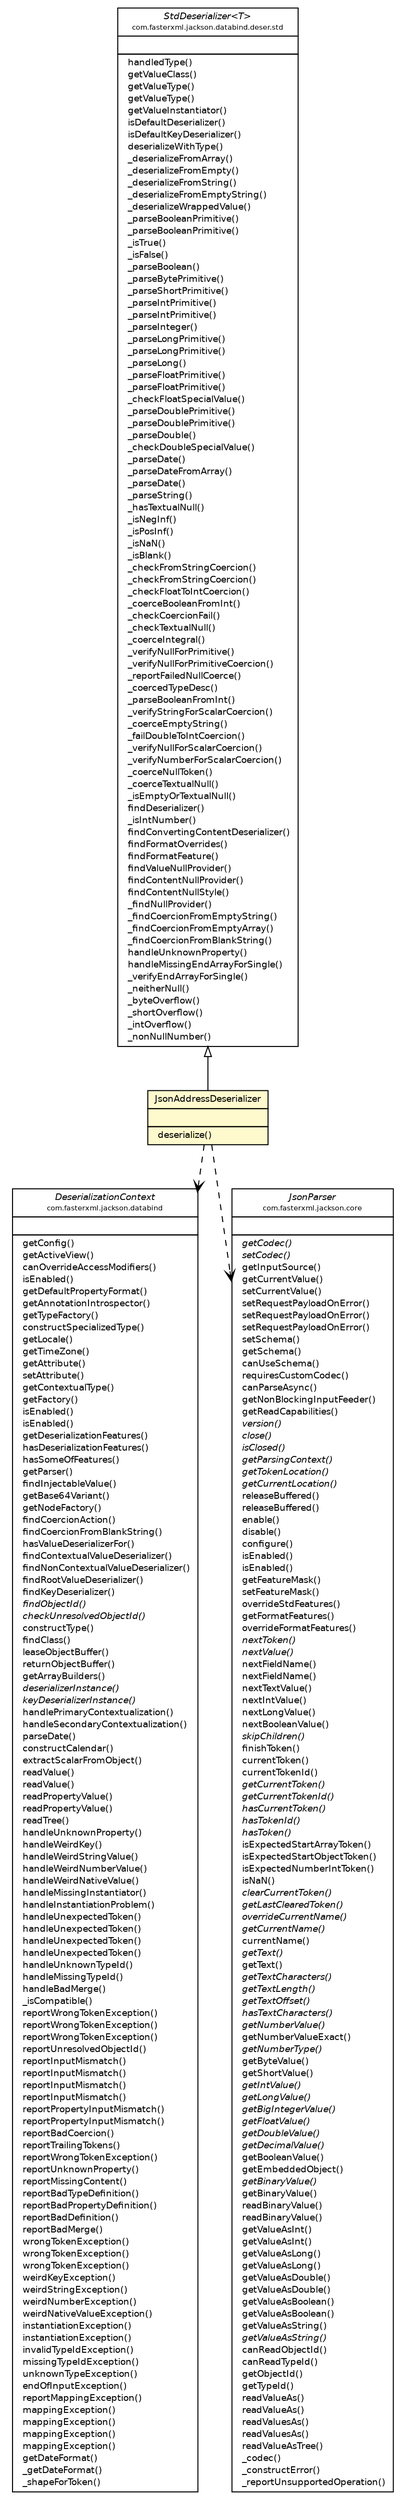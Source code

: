 #!/usr/local/bin/dot
#
# Class diagram 
# Generated by UMLGraph version 5.2 (http://www.umlgraph.org/)
#

digraph G {
	edge [fontname="Helvetica",fontsize=10,labelfontname="Helvetica",labelfontsize=10];
	node [fontname="Helvetica",fontsize=10,shape=plaintext];
	nodesep=0.25;
	ranksep=0.5;
	// org.vorpal.blade.framework.config.JsonAddressDeserializer
	c1058 [label=<<table title="org.vorpal.blade.framework.config.JsonAddressDeserializer" border="0" cellborder="1" cellspacing="0" cellpadding="2" port="p" bgcolor="lemonChiffon" href="./JsonAddressDeserializer.html">
		<tr><td><table border="0" cellspacing="0" cellpadding="1">
<tr><td align="center" balign="center"> JsonAddressDeserializer </td></tr>
		</table></td></tr>
		<tr><td><table border="0" cellspacing="0" cellpadding="1">
<tr><td align="left" balign="left">  </td></tr>
		</table></td></tr>
		<tr><td><table border="0" cellspacing="0" cellpadding="1">
<tr><td align="left" balign="left">  deserialize() </td></tr>
		</table></td></tr>
		</table>>, fontname="Helvetica", fontcolor="black", fontsize=9.0];
	//org.vorpal.blade.framework.config.JsonAddressDeserializer extends com.fasterxml.jackson.databind.deser.std.StdDeserializer<javax.servlet.sip.Address>
	c1073:p -> c1058:p [dir=back,arrowtail=empty];
	// org.vorpal.blade.framework.config.JsonAddressDeserializer DEPEND com.fasterxml.jackson.databind.DeserializationContext
	c1058:p -> c1074:p [taillabel="", label="", headlabel="", fontname="Helvetica", fontcolor="black", fontsize=10.0, color="black", arrowhead=open, style=dashed];
	// org.vorpal.blade.framework.config.JsonAddressDeserializer DEPEND com.fasterxml.jackson.core.JsonParser
	c1058:p -> c1075:p [taillabel="", label="", headlabel="", fontname="Helvetica", fontcolor="black", fontsize=10.0, color="black", arrowhead=open, style=dashed];
	// com.fasterxml.jackson.databind.deser.std.StdDeserializer<T>
	c1073 [label=<<table title="com.fasterxml.jackson.databind.deser.std.StdDeserializer" border="0" cellborder="1" cellspacing="0" cellpadding="2" port="p" href="http://java.sun.com/j2se/1.4.2/docs/api/com/fasterxml/jackson/databind/deser/std/StdDeserializer.html">
		<tr><td><table border="0" cellspacing="0" cellpadding="1">
<tr><td align="center" balign="center"><font face="Helvetica-Oblique"> StdDeserializer&lt;T&gt; </font></td></tr>
<tr><td align="center" balign="center"><font point-size="7.0"> com.fasterxml.jackson.databind.deser.std </font></td></tr>
		</table></td></tr>
		<tr><td><table border="0" cellspacing="0" cellpadding="1">
<tr><td align="left" balign="left">  </td></tr>
		</table></td></tr>
		<tr><td><table border="0" cellspacing="0" cellpadding="1">
<tr><td align="left" balign="left">  handledType() </td></tr>
<tr><td align="left" balign="left">  getValueClass() </td></tr>
<tr><td align="left" balign="left">  getValueType() </td></tr>
<tr><td align="left" balign="left">  getValueType() </td></tr>
<tr><td align="left" balign="left">  getValueInstantiator() </td></tr>
<tr><td align="left" balign="left">  isDefaultDeserializer() </td></tr>
<tr><td align="left" balign="left">  isDefaultKeyDeserializer() </td></tr>
<tr><td align="left" balign="left">  deserializeWithType() </td></tr>
<tr><td align="left" balign="left">  _deserializeFromArray() </td></tr>
<tr><td align="left" balign="left">  _deserializeFromEmpty() </td></tr>
<tr><td align="left" balign="left">  _deserializeFromString() </td></tr>
<tr><td align="left" balign="left">  _deserializeFromEmptyString() </td></tr>
<tr><td align="left" balign="left">  _deserializeWrappedValue() </td></tr>
<tr><td align="left" balign="left">  _parseBooleanPrimitive() </td></tr>
<tr><td align="left" balign="left">  _parseBooleanPrimitive() </td></tr>
<tr><td align="left" balign="left">  _isTrue() </td></tr>
<tr><td align="left" balign="left">  _isFalse() </td></tr>
<tr><td align="left" balign="left">  _parseBoolean() </td></tr>
<tr><td align="left" balign="left">  _parseBytePrimitive() </td></tr>
<tr><td align="left" balign="left">  _parseShortPrimitive() </td></tr>
<tr><td align="left" balign="left">  _parseIntPrimitive() </td></tr>
<tr><td align="left" balign="left">  _parseIntPrimitive() </td></tr>
<tr><td align="left" balign="left">  _parseInteger() </td></tr>
<tr><td align="left" balign="left">  _parseLongPrimitive() </td></tr>
<tr><td align="left" balign="left">  _parseLongPrimitive() </td></tr>
<tr><td align="left" balign="left">  _parseLong() </td></tr>
<tr><td align="left" balign="left">  _parseFloatPrimitive() </td></tr>
<tr><td align="left" balign="left">  _parseFloatPrimitive() </td></tr>
<tr><td align="left" balign="left">  _checkFloatSpecialValue() </td></tr>
<tr><td align="left" balign="left">  _parseDoublePrimitive() </td></tr>
<tr><td align="left" balign="left">  _parseDoublePrimitive() </td></tr>
<tr><td align="left" balign="left">  _parseDouble() </td></tr>
<tr><td align="left" balign="left">  _checkDoubleSpecialValue() </td></tr>
<tr><td align="left" balign="left">  _parseDate() </td></tr>
<tr><td align="left" balign="left">  _parseDateFromArray() </td></tr>
<tr><td align="left" balign="left">  _parseDate() </td></tr>
<tr><td align="left" balign="left">  _parseString() </td></tr>
<tr><td align="left" balign="left">  _hasTextualNull() </td></tr>
<tr><td align="left" balign="left">  _isNegInf() </td></tr>
<tr><td align="left" balign="left">  _isPosInf() </td></tr>
<tr><td align="left" balign="left">  _isNaN() </td></tr>
<tr><td align="left" balign="left">  _isBlank() </td></tr>
<tr><td align="left" balign="left">  _checkFromStringCoercion() </td></tr>
<tr><td align="left" balign="left">  _checkFromStringCoercion() </td></tr>
<tr><td align="left" balign="left">  _checkFloatToIntCoercion() </td></tr>
<tr><td align="left" balign="left">  _coerceBooleanFromInt() </td></tr>
<tr><td align="left" balign="left">  _checkCoercionFail() </td></tr>
<tr><td align="left" balign="left">  _checkTextualNull() </td></tr>
<tr><td align="left" balign="left">  _coerceIntegral() </td></tr>
<tr><td align="left" balign="left">  _verifyNullForPrimitive() </td></tr>
<tr><td align="left" balign="left">  _verifyNullForPrimitiveCoercion() </td></tr>
<tr><td align="left" balign="left">  _reportFailedNullCoerce() </td></tr>
<tr><td align="left" balign="left">  _coercedTypeDesc() </td></tr>
<tr><td align="left" balign="left">  _parseBooleanFromInt() </td></tr>
<tr><td align="left" balign="left">  _verifyStringForScalarCoercion() </td></tr>
<tr><td align="left" balign="left">  _coerceEmptyString() </td></tr>
<tr><td align="left" balign="left">  _failDoubleToIntCoercion() </td></tr>
<tr><td align="left" balign="left">  _verifyNullForScalarCoercion() </td></tr>
<tr><td align="left" balign="left">  _verifyNumberForScalarCoercion() </td></tr>
<tr><td align="left" balign="left">  _coerceNullToken() </td></tr>
<tr><td align="left" balign="left">  _coerceTextualNull() </td></tr>
<tr><td align="left" balign="left">  _isEmptyOrTextualNull() </td></tr>
<tr><td align="left" balign="left">  findDeserializer() </td></tr>
<tr><td align="left" balign="left">  _isIntNumber() </td></tr>
<tr><td align="left" balign="left">  findConvertingContentDeserializer() </td></tr>
<tr><td align="left" balign="left">  findFormatOverrides() </td></tr>
<tr><td align="left" balign="left">  findFormatFeature() </td></tr>
<tr><td align="left" balign="left">  findValueNullProvider() </td></tr>
<tr><td align="left" balign="left">  findContentNullProvider() </td></tr>
<tr><td align="left" balign="left">  findContentNullStyle() </td></tr>
<tr><td align="left" balign="left">  _findNullProvider() </td></tr>
<tr><td align="left" balign="left">  _findCoercionFromEmptyString() </td></tr>
<tr><td align="left" balign="left">  _findCoercionFromEmptyArray() </td></tr>
<tr><td align="left" balign="left">  _findCoercionFromBlankString() </td></tr>
<tr><td align="left" balign="left">  handleUnknownProperty() </td></tr>
<tr><td align="left" balign="left">  handleMissingEndArrayForSingle() </td></tr>
<tr><td align="left" balign="left">  _verifyEndArrayForSingle() </td></tr>
<tr><td align="left" balign="left">  _neitherNull() </td></tr>
<tr><td align="left" balign="left">  _byteOverflow() </td></tr>
<tr><td align="left" balign="left">  _shortOverflow() </td></tr>
<tr><td align="left" balign="left">  _intOverflow() </td></tr>
<tr><td align="left" balign="left">  _nonNullNumber() </td></tr>
		</table></td></tr>
		</table>>, fontname="Helvetica", fontcolor="black", fontsize=9.0];
	// com.fasterxml.jackson.databind.DeserializationContext
	c1074 [label=<<table title="com.fasterxml.jackson.databind.DeserializationContext" border="0" cellborder="1" cellspacing="0" cellpadding="2" port="p" href="http://java.sun.com/j2se/1.4.2/docs/api/com/fasterxml/jackson/databind/DeserializationContext.html">
		<tr><td><table border="0" cellspacing="0" cellpadding="1">
<tr><td align="center" balign="center"><font face="Helvetica-Oblique"> DeserializationContext </font></td></tr>
<tr><td align="center" balign="center"><font point-size="7.0"> com.fasterxml.jackson.databind </font></td></tr>
		</table></td></tr>
		<tr><td><table border="0" cellspacing="0" cellpadding="1">
<tr><td align="left" balign="left">  </td></tr>
		</table></td></tr>
		<tr><td><table border="0" cellspacing="0" cellpadding="1">
<tr><td align="left" balign="left">  getConfig() </td></tr>
<tr><td align="left" balign="left">  getActiveView() </td></tr>
<tr><td align="left" balign="left">  canOverrideAccessModifiers() </td></tr>
<tr><td align="left" balign="left">  isEnabled() </td></tr>
<tr><td align="left" balign="left">  getDefaultPropertyFormat() </td></tr>
<tr><td align="left" balign="left">  getAnnotationIntrospector() </td></tr>
<tr><td align="left" balign="left">  getTypeFactory() </td></tr>
<tr><td align="left" balign="left">  constructSpecializedType() </td></tr>
<tr><td align="left" balign="left">  getLocale() </td></tr>
<tr><td align="left" balign="left">  getTimeZone() </td></tr>
<tr><td align="left" balign="left">  getAttribute() </td></tr>
<tr><td align="left" balign="left">  setAttribute() </td></tr>
<tr><td align="left" balign="left">  getContextualType() </td></tr>
<tr><td align="left" balign="left">  getFactory() </td></tr>
<tr><td align="left" balign="left">  isEnabled() </td></tr>
<tr><td align="left" balign="left">  isEnabled() </td></tr>
<tr><td align="left" balign="left">  getDeserializationFeatures() </td></tr>
<tr><td align="left" balign="left">  hasDeserializationFeatures() </td></tr>
<tr><td align="left" balign="left">  hasSomeOfFeatures() </td></tr>
<tr><td align="left" balign="left">  getParser() </td></tr>
<tr><td align="left" balign="left">  findInjectableValue() </td></tr>
<tr><td align="left" balign="left">  getBase64Variant() </td></tr>
<tr><td align="left" balign="left">  getNodeFactory() </td></tr>
<tr><td align="left" balign="left">  findCoercionAction() </td></tr>
<tr><td align="left" balign="left">  findCoercionFromBlankString() </td></tr>
<tr><td align="left" balign="left">  hasValueDeserializerFor() </td></tr>
<tr><td align="left" balign="left">  findContextualValueDeserializer() </td></tr>
<tr><td align="left" balign="left">  findNonContextualValueDeserializer() </td></tr>
<tr><td align="left" balign="left">  findRootValueDeserializer() </td></tr>
<tr><td align="left" balign="left">  findKeyDeserializer() </td></tr>
<tr><td align="left" balign="left"><font face="Helvetica-Oblique" point-size="9.0">  findObjectId() </font></td></tr>
<tr><td align="left" balign="left"><font face="Helvetica-Oblique" point-size="9.0">  checkUnresolvedObjectId() </font></td></tr>
<tr><td align="left" balign="left">  constructType() </td></tr>
<tr><td align="left" balign="left">  findClass() </td></tr>
<tr><td align="left" balign="left">  leaseObjectBuffer() </td></tr>
<tr><td align="left" balign="left">  returnObjectBuffer() </td></tr>
<tr><td align="left" balign="left">  getArrayBuilders() </td></tr>
<tr><td align="left" balign="left"><font face="Helvetica-Oblique" point-size="9.0">  deserializerInstance() </font></td></tr>
<tr><td align="left" balign="left"><font face="Helvetica-Oblique" point-size="9.0">  keyDeserializerInstance() </font></td></tr>
<tr><td align="left" balign="left">  handlePrimaryContextualization() </td></tr>
<tr><td align="left" balign="left">  handleSecondaryContextualization() </td></tr>
<tr><td align="left" balign="left">  parseDate() </td></tr>
<tr><td align="left" balign="left">  constructCalendar() </td></tr>
<tr><td align="left" balign="left">  extractScalarFromObject() </td></tr>
<tr><td align="left" balign="left">  readValue() </td></tr>
<tr><td align="left" balign="left">  readValue() </td></tr>
<tr><td align="left" balign="left">  readPropertyValue() </td></tr>
<tr><td align="left" balign="left">  readPropertyValue() </td></tr>
<tr><td align="left" balign="left">  readTree() </td></tr>
<tr><td align="left" balign="left">  handleUnknownProperty() </td></tr>
<tr><td align="left" balign="left">  handleWeirdKey() </td></tr>
<tr><td align="left" balign="left">  handleWeirdStringValue() </td></tr>
<tr><td align="left" balign="left">  handleWeirdNumberValue() </td></tr>
<tr><td align="left" balign="left">  handleWeirdNativeValue() </td></tr>
<tr><td align="left" balign="left">  handleMissingInstantiator() </td></tr>
<tr><td align="left" balign="left">  handleInstantiationProblem() </td></tr>
<tr><td align="left" balign="left">  handleUnexpectedToken() </td></tr>
<tr><td align="left" balign="left">  handleUnexpectedToken() </td></tr>
<tr><td align="left" balign="left">  handleUnexpectedToken() </td></tr>
<tr><td align="left" balign="left">  handleUnexpectedToken() </td></tr>
<tr><td align="left" balign="left">  handleUnknownTypeId() </td></tr>
<tr><td align="left" balign="left">  handleMissingTypeId() </td></tr>
<tr><td align="left" balign="left">  handleBadMerge() </td></tr>
<tr><td align="left" balign="left">  _isCompatible() </td></tr>
<tr><td align="left" balign="left">  reportWrongTokenException() </td></tr>
<tr><td align="left" balign="left">  reportWrongTokenException() </td></tr>
<tr><td align="left" balign="left">  reportWrongTokenException() </td></tr>
<tr><td align="left" balign="left">  reportUnresolvedObjectId() </td></tr>
<tr><td align="left" balign="left">  reportInputMismatch() </td></tr>
<tr><td align="left" balign="left">  reportInputMismatch() </td></tr>
<tr><td align="left" balign="left">  reportInputMismatch() </td></tr>
<tr><td align="left" balign="left">  reportInputMismatch() </td></tr>
<tr><td align="left" balign="left">  reportPropertyInputMismatch() </td></tr>
<tr><td align="left" balign="left">  reportPropertyInputMismatch() </td></tr>
<tr><td align="left" balign="left">  reportBadCoercion() </td></tr>
<tr><td align="left" balign="left">  reportTrailingTokens() </td></tr>
<tr><td align="left" balign="left">  reportWrongTokenException() </td></tr>
<tr><td align="left" balign="left">  reportUnknownProperty() </td></tr>
<tr><td align="left" balign="left">  reportMissingContent() </td></tr>
<tr><td align="left" balign="left">  reportBadTypeDefinition() </td></tr>
<tr><td align="left" balign="left">  reportBadPropertyDefinition() </td></tr>
<tr><td align="left" balign="left">  reportBadDefinition() </td></tr>
<tr><td align="left" balign="left">  reportBadMerge() </td></tr>
<tr><td align="left" balign="left">  wrongTokenException() </td></tr>
<tr><td align="left" balign="left">  wrongTokenException() </td></tr>
<tr><td align="left" balign="left">  wrongTokenException() </td></tr>
<tr><td align="left" balign="left">  weirdKeyException() </td></tr>
<tr><td align="left" balign="left">  weirdStringException() </td></tr>
<tr><td align="left" balign="left">  weirdNumberException() </td></tr>
<tr><td align="left" balign="left">  weirdNativeValueException() </td></tr>
<tr><td align="left" balign="left">  instantiationException() </td></tr>
<tr><td align="left" balign="left">  instantiationException() </td></tr>
<tr><td align="left" balign="left">  invalidTypeIdException() </td></tr>
<tr><td align="left" balign="left">  missingTypeIdException() </td></tr>
<tr><td align="left" balign="left">  unknownTypeException() </td></tr>
<tr><td align="left" balign="left">  endOfInputException() </td></tr>
<tr><td align="left" balign="left">  reportMappingException() </td></tr>
<tr><td align="left" balign="left">  mappingException() </td></tr>
<tr><td align="left" balign="left">  mappingException() </td></tr>
<tr><td align="left" balign="left">  mappingException() </td></tr>
<tr><td align="left" balign="left">  mappingException() </td></tr>
<tr><td align="left" balign="left">  getDateFormat() </td></tr>
<tr><td align="left" balign="left">  _getDateFormat() </td></tr>
<tr><td align="left" balign="left">  _shapeForToken() </td></tr>
		</table></td></tr>
		</table>>, fontname="Helvetica", fontcolor="black", fontsize=9.0];
	// com.fasterxml.jackson.core.JsonParser
	c1075 [label=<<table title="com.fasterxml.jackson.core.JsonParser" border="0" cellborder="1" cellspacing="0" cellpadding="2" port="p" href="http://java.sun.com/j2se/1.4.2/docs/api/com/fasterxml/jackson/core/JsonParser.html">
		<tr><td><table border="0" cellspacing="0" cellpadding="1">
<tr><td align="center" balign="center"><font face="Helvetica-Oblique"> JsonParser </font></td></tr>
<tr><td align="center" balign="center"><font point-size="7.0"> com.fasterxml.jackson.core </font></td></tr>
		</table></td></tr>
		<tr><td><table border="0" cellspacing="0" cellpadding="1">
<tr><td align="left" balign="left">  </td></tr>
		</table></td></tr>
		<tr><td><table border="0" cellspacing="0" cellpadding="1">
<tr><td align="left" balign="left"><font face="Helvetica-Oblique" point-size="9.0">  getCodec() </font></td></tr>
<tr><td align="left" balign="left"><font face="Helvetica-Oblique" point-size="9.0">  setCodec() </font></td></tr>
<tr><td align="left" balign="left">  getInputSource() </td></tr>
<tr><td align="left" balign="left">  getCurrentValue() </td></tr>
<tr><td align="left" balign="left">  setCurrentValue() </td></tr>
<tr><td align="left" balign="left">  setRequestPayloadOnError() </td></tr>
<tr><td align="left" balign="left">  setRequestPayloadOnError() </td></tr>
<tr><td align="left" balign="left">  setRequestPayloadOnError() </td></tr>
<tr><td align="left" balign="left">  setSchema() </td></tr>
<tr><td align="left" balign="left">  getSchema() </td></tr>
<tr><td align="left" balign="left">  canUseSchema() </td></tr>
<tr><td align="left" balign="left">  requiresCustomCodec() </td></tr>
<tr><td align="left" balign="left">  canParseAsync() </td></tr>
<tr><td align="left" balign="left">  getNonBlockingInputFeeder() </td></tr>
<tr><td align="left" balign="left">  getReadCapabilities() </td></tr>
<tr><td align="left" balign="left"><font face="Helvetica-Oblique" point-size="9.0">  version() </font></td></tr>
<tr><td align="left" balign="left"><font face="Helvetica-Oblique" point-size="9.0">  close() </font></td></tr>
<tr><td align="left" balign="left"><font face="Helvetica-Oblique" point-size="9.0">  isClosed() </font></td></tr>
<tr><td align="left" balign="left"><font face="Helvetica-Oblique" point-size="9.0">  getParsingContext() </font></td></tr>
<tr><td align="left" balign="left"><font face="Helvetica-Oblique" point-size="9.0">  getTokenLocation() </font></td></tr>
<tr><td align="left" balign="left"><font face="Helvetica-Oblique" point-size="9.0">  getCurrentLocation() </font></td></tr>
<tr><td align="left" balign="left">  releaseBuffered() </td></tr>
<tr><td align="left" balign="left">  releaseBuffered() </td></tr>
<tr><td align="left" balign="left">  enable() </td></tr>
<tr><td align="left" balign="left">  disable() </td></tr>
<tr><td align="left" balign="left">  configure() </td></tr>
<tr><td align="left" balign="left">  isEnabled() </td></tr>
<tr><td align="left" balign="left">  isEnabled() </td></tr>
<tr><td align="left" balign="left">  getFeatureMask() </td></tr>
<tr><td align="left" balign="left">  setFeatureMask() </td></tr>
<tr><td align="left" balign="left">  overrideStdFeatures() </td></tr>
<tr><td align="left" balign="left">  getFormatFeatures() </td></tr>
<tr><td align="left" balign="left">  overrideFormatFeatures() </td></tr>
<tr><td align="left" balign="left"><font face="Helvetica-Oblique" point-size="9.0">  nextToken() </font></td></tr>
<tr><td align="left" balign="left"><font face="Helvetica-Oblique" point-size="9.0">  nextValue() </font></td></tr>
<tr><td align="left" balign="left">  nextFieldName() </td></tr>
<tr><td align="left" balign="left">  nextFieldName() </td></tr>
<tr><td align="left" balign="left">  nextTextValue() </td></tr>
<tr><td align="left" balign="left">  nextIntValue() </td></tr>
<tr><td align="left" balign="left">  nextLongValue() </td></tr>
<tr><td align="left" balign="left">  nextBooleanValue() </td></tr>
<tr><td align="left" balign="left"><font face="Helvetica-Oblique" point-size="9.0">  skipChildren() </font></td></tr>
<tr><td align="left" balign="left">  finishToken() </td></tr>
<tr><td align="left" balign="left">  currentToken() </td></tr>
<tr><td align="left" balign="left">  currentTokenId() </td></tr>
<tr><td align="left" balign="left"><font face="Helvetica-Oblique" point-size="9.0">  getCurrentToken() </font></td></tr>
<tr><td align="left" balign="left"><font face="Helvetica-Oblique" point-size="9.0">  getCurrentTokenId() </font></td></tr>
<tr><td align="left" balign="left"><font face="Helvetica-Oblique" point-size="9.0">  hasCurrentToken() </font></td></tr>
<tr><td align="left" balign="left"><font face="Helvetica-Oblique" point-size="9.0">  hasTokenId() </font></td></tr>
<tr><td align="left" balign="left"><font face="Helvetica-Oblique" point-size="9.0">  hasToken() </font></td></tr>
<tr><td align="left" balign="left">  isExpectedStartArrayToken() </td></tr>
<tr><td align="left" balign="left">  isExpectedStartObjectToken() </td></tr>
<tr><td align="left" balign="left">  isExpectedNumberIntToken() </td></tr>
<tr><td align="left" balign="left">  isNaN() </td></tr>
<tr><td align="left" balign="left"><font face="Helvetica-Oblique" point-size="9.0">  clearCurrentToken() </font></td></tr>
<tr><td align="left" balign="left"><font face="Helvetica-Oblique" point-size="9.0">  getLastClearedToken() </font></td></tr>
<tr><td align="left" balign="left"><font face="Helvetica-Oblique" point-size="9.0">  overrideCurrentName() </font></td></tr>
<tr><td align="left" balign="left"><font face="Helvetica-Oblique" point-size="9.0">  getCurrentName() </font></td></tr>
<tr><td align="left" balign="left">  currentName() </td></tr>
<tr><td align="left" balign="left"><font face="Helvetica-Oblique" point-size="9.0">  getText() </font></td></tr>
<tr><td align="left" balign="left">  getText() </td></tr>
<tr><td align="left" balign="left"><font face="Helvetica-Oblique" point-size="9.0">  getTextCharacters() </font></td></tr>
<tr><td align="left" balign="left"><font face="Helvetica-Oblique" point-size="9.0">  getTextLength() </font></td></tr>
<tr><td align="left" balign="left"><font face="Helvetica-Oblique" point-size="9.0">  getTextOffset() </font></td></tr>
<tr><td align="left" balign="left"><font face="Helvetica-Oblique" point-size="9.0">  hasTextCharacters() </font></td></tr>
<tr><td align="left" balign="left"><font face="Helvetica-Oblique" point-size="9.0">  getNumberValue() </font></td></tr>
<tr><td align="left" balign="left">  getNumberValueExact() </td></tr>
<tr><td align="left" balign="left"><font face="Helvetica-Oblique" point-size="9.0">  getNumberType() </font></td></tr>
<tr><td align="left" balign="left">  getByteValue() </td></tr>
<tr><td align="left" balign="left">  getShortValue() </td></tr>
<tr><td align="left" balign="left"><font face="Helvetica-Oblique" point-size="9.0">  getIntValue() </font></td></tr>
<tr><td align="left" balign="left"><font face="Helvetica-Oblique" point-size="9.0">  getLongValue() </font></td></tr>
<tr><td align="left" balign="left"><font face="Helvetica-Oblique" point-size="9.0">  getBigIntegerValue() </font></td></tr>
<tr><td align="left" balign="left"><font face="Helvetica-Oblique" point-size="9.0">  getFloatValue() </font></td></tr>
<tr><td align="left" balign="left"><font face="Helvetica-Oblique" point-size="9.0">  getDoubleValue() </font></td></tr>
<tr><td align="left" balign="left"><font face="Helvetica-Oblique" point-size="9.0">  getDecimalValue() </font></td></tr>
<tr><td align="left" balign="left">  getBooleanValue() </td></tr>
<tr><td align="left" balign="left">  getEmbeddedObject() </td></tr>
<tr><td align="left" balign="left"><font face="Helvetica-Oblique" point-size="9.0">  getBinaryValue() </font></td></tr>
<tr><td align="left" balign="left">  getBinaryValue() </td></tr>
<tr><td align="left" balign="left">  readBinaryValue() </td></tr>
<tr><td align="left" balign="left">  readBinaryValue() </td></tr>
<tr><td align="left" balign="left">  getValueAsInt() </td></tr>
<tr><td align="left" balign="left">  getValueAsInt() </td></tr>
<tr><td align="left" balign="left">  getValueAsLong() </td></tr>
<tr><td align="left" balign="left">  getValueAsLong() </td></tr>
<tr><td align="left" balign="left">  getValueAsDouble() </td></tr>
<tr><td align="left" balign="left">  getValueAsDouble() </td></tr>
<tr><td align="left" balign="left">  getValueAsBoolean() </td></tr>
<tr><td align="left" balign="left">  getValueAsBoolean() </td></tr>
<tr><td align="left" balign="left">  getValueAsString() </td></tr>
<tr><td align="left" balign="left"><font face="Helvetica-Oblique" point-size="9.0">  getValueAsString() </font></td></tr>
<tr><td align="left" balign="left">  canReadObjectId() </td></tr>
<tr><td align="left" balign="left">  canReadTypeId() </td></tr>
<tr><td align="left" balign="left">  getObjectId() </td></tr>
<tr><td align="left" balign="left">  getTypeId() </td></tr>
<tr><td align="left" balign="left">  readValueAs() </td></tr>
<tr><td align="left" balign="left">  readValueAs() </td></tr>
<tr><td align="left" balign="left">  readValuesAs() </td></tr>
<tr><td align="left" balign="left">  readValuesAs() </td></tr>
<tr><td align="left" balign="left">  readValueAsTree() </td></tr>
<tr><td align="left" balign="left">  _codec() </td></tr>
<tr><td align="left" balign="left">  _constructError() </td></tr>
<tr><td align="left" balign="left">  _reportUnsupportedOperation() </td></tr>
		</table></td></tr>
		</table>>, fontname="Helvetica", fontcolor="black", fontsize=9.0];
}

